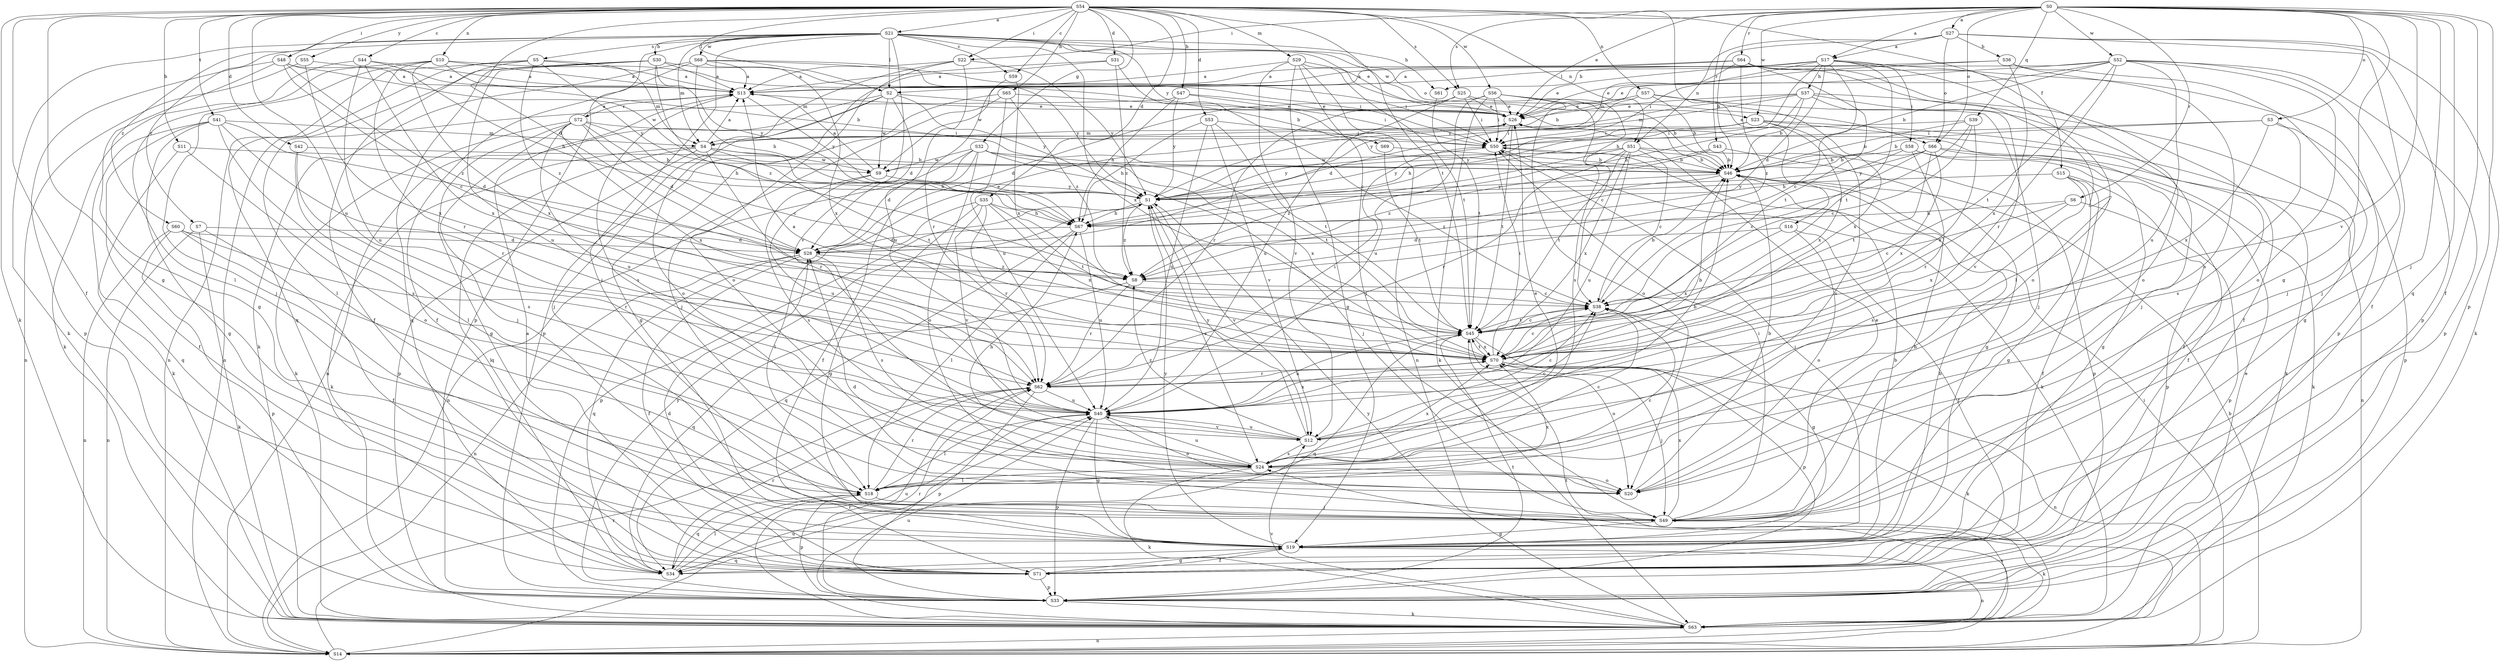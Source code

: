 strict digraph  {
S54;
S0;
S21;
S27;
S17;
S13;
S11;
S30;
S36;
S46;
S44;
S59;
S38;
S35;
S31;
S42;
S53;
S28;
S16;
S26;
S15;
S71;
S32;
S19;
S47;
S65;
S61;
S37;
S67;
S48;
S22;
S58;
S50;
S49;
S63;
S2;
S18;
S29;
S4;
S10;
S57;
S51;
S14;
S3;
S66;
S20;
S33;
S39;
S34;
S64;
S6;
S43;
S7;
S72;
S62;
S25;
S5;
S24;
S41;
S45;
S40;
S12;
S56;
S52;
S23;
S68;
S9;
S70;
S55;
S69;
S1;
S60;
S8;
S54 -> S21  [label=a];
S54 -> S11  [label=b];
S54 -> S44  [label=c];
S54 -> S59  [label=c];
S54 -> S35  [label=d];
S54 -> S31  [label=d];
S54 -> S42  [label=d];
S54 -> S53  [label=d];
S54 -> S28  [label=d];
S54 -> S16  [label=e];
S54 -> S15  [label=f];
S54 -> S71  [label=f];
S54 -> S32  [label=g];
S54 -> S19  [label=g];
S54 -> S47  [label=h];
S54 -> S65  [label=h];
S54 -> S48  [label=i];
S54 -> S22  [label=i];
S54 -> S63  [label=k];
S54 -> S2  [label=l];
S54 -> S29  [label=m];
S54 -> S10  [label=n];
S54 -> S57  [label=n];
S54 -> S51  [label=n];
S54 -> S25  [label=s];
S54 -> S41  [label=t];
S54 -> S45  [label=t];
S54 -> S40  [label=u];
S54 -> S56  [label=w];
S54 -> S55  [label=y];
S0 -> S27  [label=a];
S0 -> S17  [label=a];
S0 -> S26  [label=e];
S0 -> S71  [label=f];
S0 -> S19  [label=g];
S0 -> S22  [label=i];
S0 -> S49  [label=j];
S0 -> S3  [label=o];
S0 -> S66  [label=o];
S0 -> S33  [label=p];
S0 -> S39  [label=q];
S0 -> S34  [label=q];
S0 -> S64  [label=r];
S0 -> S6  [label=r];
S0 -> S43  [label=r];
S0 -> S25  [label=s];
S0 -> S12  [label=v];
S0 -> S52  [label=w];
S0 -> S23  [label=w];
S21 -> S30  [label=b];
S21 -> S59  [label=c];
S21 -> S26  [label=e];
S21 -> S61  [label=h];
S21 -> S49  [label=j];
S21 -> S63  [label=k];
S21 -> S2  [label=l];
S21 -> S4  [label=m];
S21 -> S66  [label=o];
S21 -> S33  [label=p];
S21 -> S7  [label=r];
S21 -> S5  [label=s];
S21 -> S12  [label=v];
S21 -> S23  [label=w];
S21 -> S68  [label=w];
S21 -> S70  [label=x];
S21 -> S69  [label=y];
S21 -> S60  [label=z];
S27 -> S17  [label=a];
S27 -> S36  [label=b];
S27 -> S46  [label=b];
S27 -> S71  [label=f];
S27 -> S63  [label=k];
S27 -> S51  [label=n];
S27 -> S66  [label=o];
S27 -> S33  [label=p];
S17 -> S38  [label=c];
S17 -> S28  [label=d];
S17 -> S26  [label=e];
S17 -> S61  [label=h];
S17 -> S37  [label=h];
S17 -> S67  [label=h];
S17 -> S58  [label=i];
S17 -> S50  [label=i];
S17 -> S2  [label=l];
S17 -> S18  [label=l];
S17 -> S20  [label=o];
S17 -> S45  [label=t];
S13 -> S26  [label=e];
S13 -> S72  [label=r];
S13 -> S24  [label=s];
S13 -> S1  [label=y];
S11 -> S46  [label=b];
S11 -> S20  [label=o];
S11 -> S34  [label=q];
S30 -> S13  [label=a];
S30 -> S46  [label=b];
S30 -> S14  [label=n];
S30 -> S34  [label=q];
S30 -> S40  [label=u];
S30 -> S1  [label=y];
S30 -> S8  [label=z];
S36 -> S13  [label=a];
S36 -> S26  [label=e];
S36 -> S49  [label=j];
S36 -> S24  [label=s];
S36 -> S70  [label=x];
S46 -> S1  [label=y];
S46 -> S8  [label=z];
S44 -> S13  [label=a];
S44 -> S67  [label=h];
S44 -> S63  [label=k];
S44 -> S40  [label=u];
S44 -> S70  [label=x];
S59 -> S62  [label=r];
S59 -> S70  [label=x];
S38 -> S46  [label=b];
S38 -> S19  [label=g];
S38 -> S45  [label=t];
S35 -> S19  [label=g];
S35 -> S67  [label=h];
S35 -> S18  [label=l];
S35 -> S62  [label=r];
S35 -> S45  [label=t];
S35 -> S12  [label=v];
S35 -> S70  [label=x];
S31 -> S13  [label=a];
S31 -> S38  [label=c];
S31 -> S33  [label=p];
S31 -> S8  [label=z];
S42 -> S46  [label=b];
S42 -> S18  [label=l];
S42 -> S24  [label=s];
S53 -> S67  [label=h];
S53 -> S50  [label=i];
S53 -> S45  [label=t];
S53 -> S40  [label=u];
S53 -> S12  [label=v];
S28 -> S26  [label=e];
S28 -> S71  [label=f];
S28 -> S14  [label=n];
S28 -> S34  [label=q];
S28 -> S24  [label=s];
S28 -> S8  [label=z];
S16 -> S28  [label=d];
S16 -> S71  [label=f];
S16 -> S20  [label=o];
S16 -> S70  [label=x];
S26 -> S50  [label=i];
S26 -> S4  [label=m];
S26 -> S45  [label=t];
S15 -> S71  [label=f];
S15 -> S19  [label=g];
S15 -> S33  [label=p];
S15 -> S24  [label=s];
S15 -> S1  [label=y];
S71 -> S13  [label=a];
S71 -> S28  [label=d];
S71 -> S19  [label=g];
S71 -> S33  [label=p];
S32 -> S28  [label=d];
S32 -> S71  [label=f];
S32 -> S49  [label=j];
S32 -> S14  [label=n];
S32 -> S20  [label=o];
S32 -> S45  [label=t];
S32 -> S9  [label=w];
S32 -> S70  [label=x];
S19 -> S46  [label=b];
S19 -> S71  [label=f];
S19 -> S50  [label=i];
S19 -> S14  [label=n];
S19 -> S34  [label=q];
S19 -> S1  [label=y];
S47 -> S26  [label=e];
S47 -> S67  [label=h];
S47 -> S50  [label=i];
S47 -> S18  [label=l];
S47 -> S1  [label=y];
S65 -> S26  [label=e];
S65 -> S19  [label=g];
S65 -> S49  [label=j];
S65 -> S40  [label=u];
S65 -> S8  [label=z];
S61 -> S45  [label=t];
S37 -> S46  [label=b];
S37 -> S26  [label=e];
S37 -> S19  [label=g];
S37 -> S67  [label=h];
S37 -> S49  [label=j];
S37 -> S4  [label=m];
S37 -> S12  [label=v];
S37 -> S1  [label=y];
S67 -> S28  [label=d];
S67 -> S18  [label=l];
S67 -> S34  [label=q];
S67 -> S40  [label=u];
S48 -> S13  [label=a];
S48 -> S38  [label=c];
S48 -> S19  [label=g];
S48 -> S33  [label=p];
S48 -> S9  [label=w];
S48 -> S8  [label=z];
S22 -> S13  [label=a];
S22 -> S4  [label=m];
S22 -> S20  [label=o];
S22 -> S40  [label=u];
S22 -> S1  [label=y];
S58 -> S46  [label=b];
S58 -> S71  [label=f];
S58 -> S19  [label=g];
S58 -> S67  [label=h];
S58 -> S62  [label=r];
S50 -> S46  [label=b];
S50 -> S63  [label=k];
S50 -> S1  [label=y];
S49 -> S46  [label=b];
S49 -> S28  [label=d];
S49 -> S26  [label=e];
S49 -> S19  [label=g];
S49 -> S50  [label=i];
S49 -> S63  [label=k];
S49 -> S70  [label=x];
S63 -> S26  [label=e];
S63 -> S14  [label=n];
S63 -> S62  [label=r];
S63 -> S45  [label=t];
S63 -> S40  [label=u];
S63 -> S12  [label=v];
S63 -> S1  [label=y];
S2 -> S28  [label=d];
S2 -> S26  [label=e];
S2 -> S49  [label=j];
S2 -> S14  [label=n];
S2 -> S20  [label=o];
S2 -> S9  [label=w];
S2 -> S1  [label=y];
S18 -> S38  [label=c];
S18 -> S49  [label=j];
S18 -> S33  [label=p];
S18 -> S34  [label=q];
S18 -> S62  [label=r];
S18 -> S70  [label=x];
S29 -> S13  [label=a];
S29 -> S46  [label=b];
S29 -> S19  [label=g];
S29 -> S49  [label=j];
S29 -> S14  [label=n];
S29 -> S45  [label=t];
S29 -> S12  [label=v];
S4 -> S13  [label=a];
S4 -> S67  [label=h];
S4 -> S63  [label=k];
S4 -> S33  [label=p];
S4 -> S34  [label=q];
S4 -> S62  [label=r];
S4 -> S45  [label=t];
S4 -> S9  [label=w];
S10 -> S13  [label=a];
S10 -> S46  [label=b];
S10 -> S50  [label=i];
S10 -> S49  [label=j];
S10 -> S18  [label=l];
S10 -> S62  [label=r];
S10 -> S70  [label=x];
S57 -> S46  [label=b];
S57 -> S28  [label=d];
S57 -> S26  [label=e];
S57 -> S49  [label=j];
S57 -> S70  [label=x];
S51 -> S46  [label=b];
S51 -> S38  [label=c];
S51 -> S33  [label=p];
S51 -> S62  [label=r];
S51 -> S45  [label=t];
S51 -> S40  [label=u];
S51 -> S9  [label=w];
S51 -> S70  [label=x];
S51 -> S8  [label=z];
S14 -> S46  [label=b];
S14 -> S50  [label=i];
S14 -> S62  [label=r];
S14 -> S24  [label=s];
S14 -> S40  [label=u];
S3 -> S46  [label=b];
S3 -> S50  [label=i];
S3 -> S33  [label=p];
S3 -> S24  [label=s];
S3 -> S70  [label=x];
S66 -> S46  [label=b];
S66 -> S38  [label=c];
S66 -> S63  [label=k];
S66 -> S14  [label=n];
S66 -> S45  [label=t];
S66 -> S70  [label=x];
S66 -> S1  [label=y];
S20 -> S46  [label=b];
S33 -> S63  [label=k];
S33 -> S62  [label=r];
S33 -> S45  [label=t];
S33 -> S1  [label=y];
S39 -> S46  [label=b];
S39 -> S38  [label=c];
S39 -> S50  [label=i];
S39 -> S70  [label=x];
S39 -> S8  [label=z];
S34 -> S46  [label=b];
S34 -> S18  [label=l];
S34 -> S62  [label=r];
S34 -> S40  [label=u];
S64 -> S13  [label=a];
S64 -> S71  [label=f];
S64 -> S20  [label=o];
S64 -> S33  [label=p];
S64 -> S45  [label=t];
S64 -> S9  [label=w];
S64 -> S1  [label=y];
S64 -> S8  [label=z];
S6 -> S38  [label=c];
S6 -> S67  [label=h];
S6 -> S33  [label=p];
S6 -> S70  [label=x];
S43 -> S46  [label=b];
S43 -> S19  [label=g];
S43 -> S1  [label=y];
S43 -> S8  [label=z];
S7 -> S28  [label=d];
S7 -> S71  [label=f];
S7 -> S63  [label=k];
S7 -> S14  [label=n];
S72 -> S13  [label=a];
S72 -> S38  [label=c];
S72 -> S28  [label=d];
S72 -> S19  [label=g];
S72 -> S67  [label=h];
S72 -> S50  [label=i];
S72 -> S49  [label=j];
S72 -> S63  [label=k];
S72 -> S40  [label=u];
S72 -> S70  [label=x];
S62 -> S46  [label=b];
S62 -> S50  [label=i];
S62 -> S33  [label=p];
S62 -> S40  [label=u];
S25 -> S46  [label=b];
S25 -> S26  [label=e];
S25 -> S50  [label=i];
S25 -> S62  [label=r];
S25 -> S40  [label=u];
S5 -> S13  [label=a];
S5 -> S71  [label=f];
S5 -> S4  [label=m];
S5 -> S14  [label=n];
S5 -> S34  [label=q];
S5 -> S1  [label=y];
S5 -> S8  [label=z];
S24 -> S38  [label=c];
S24 -> S26  [label=e];
S24 -> S67  [label=h];
S24 -> S63  [label=k];
S24 -> S18  [label=l];
S24 -> S20  [label=o];
S24 -> S40  [label=u];
S24 -> S70  [label=x];
S41 -> S28  [label=d];
S41 -> S71  [label=f];
S41 -> S19  [label=g];
S41 -> S63  [label=k];
S41 -> S4  [label=m];
S41 -> S62  [label=r];
S41 -> S24  [label=s];
S45 -> S38  [label=c];
S45 -> S20  [label=o];
S45 -> S33  [label=p];
S45 -> S34  [label=q];
S45 -> S40  [label=u];
S45 -> S70  [label=x];
S40 -> S38  [label=c];
S40 -> S19  [label=g];
S40 -> S18  [label=l];
S40 -> S20  [label=o];
S40 -> S33  [label=p];
S40 -> S12  [label=v];
S40 -> S70  [label=x];
S12 -> S46  [label=b];
S12 -> S38  [label=c];
S12 -> S24  [label=s];
S12 -> S40  [label=u];
S12 -> S1  [label=y];
S12 -> S8  [label=z];
S56 -> S38  [label=c];
S56 -> S28  [label=d];
S56 -> S26  [label=e];
S56 -> S50  [label=i];
S56 -> S63  [label=k];
S56 -> S20  [label=o];
S56 -> S24  [label=s];
S56 -> S40  [label=u];
S52 -> S13  [label=a];
S52 -> S46  [label=b];
S52 -> S26  [label=e];
S52 -> S49  [label=j];
S52 -> S4  [label=m];
S52 -> S20  [label=o];
S52 -> S33  [label=p];
S52 -> S62  [label=r];
S52 -> S45  [label=t];
S52 -> S40  [label=u];
S23 -> S71  [label=f];
S23 -> S67  [label=h];
S23 -> S50  [label=i];
S23 -> S63  [label=k];
S23 -> S24  [label=s];
S23 -> S70  [label=x];
S23 -> S1  [label=y];
S68 -> S13  [label=a];
S68 -> S71  [label=f];
S68 -> S67  [label=h];
S68 -> S50  [label=i];
S68 -> S63  [label=k];
S68 -> S70  [label=x];
S68 -> S1  [label=y];
S9 -> S13  [label=a];
S9 -> S24  [label=s];
S9 -> S40  [label=u];
S9 -> S1  [label=y];
S70 -> S13  [label=a];
S70 -> S38  [label=c];
S70 -> S50  [label=i];
S70 -> S49  [label=j];
S70 -> S63  [label=k];
S70 -> S14  [label=n];
S70 -> S62  [label=r];
S70 -> S45  [label=t];
S55 -> S13  [label=a];
S55 -> S14  [label=n];
S55 -> S70  [label=x];
S69 -> S46  [label=b];
S69 -> S45  [label=t];
S1 -> S67  [label=h];
S1 -> S33  [label=p];
S1 -> S24  [label=s];
S1 -> S12  [label=v];
S1 -> S8  [label=z];
S60 -> S28  [label=d];
S60 -> S18  [label=l];
S60 -> S14  [label=n];
S60 -> S33  [label=p];
S60 -> S62  [label=r];
S8 -> S38  [label=c];
S8 -> S34  [label=q];
S8 -> S62  [label=r];
}
